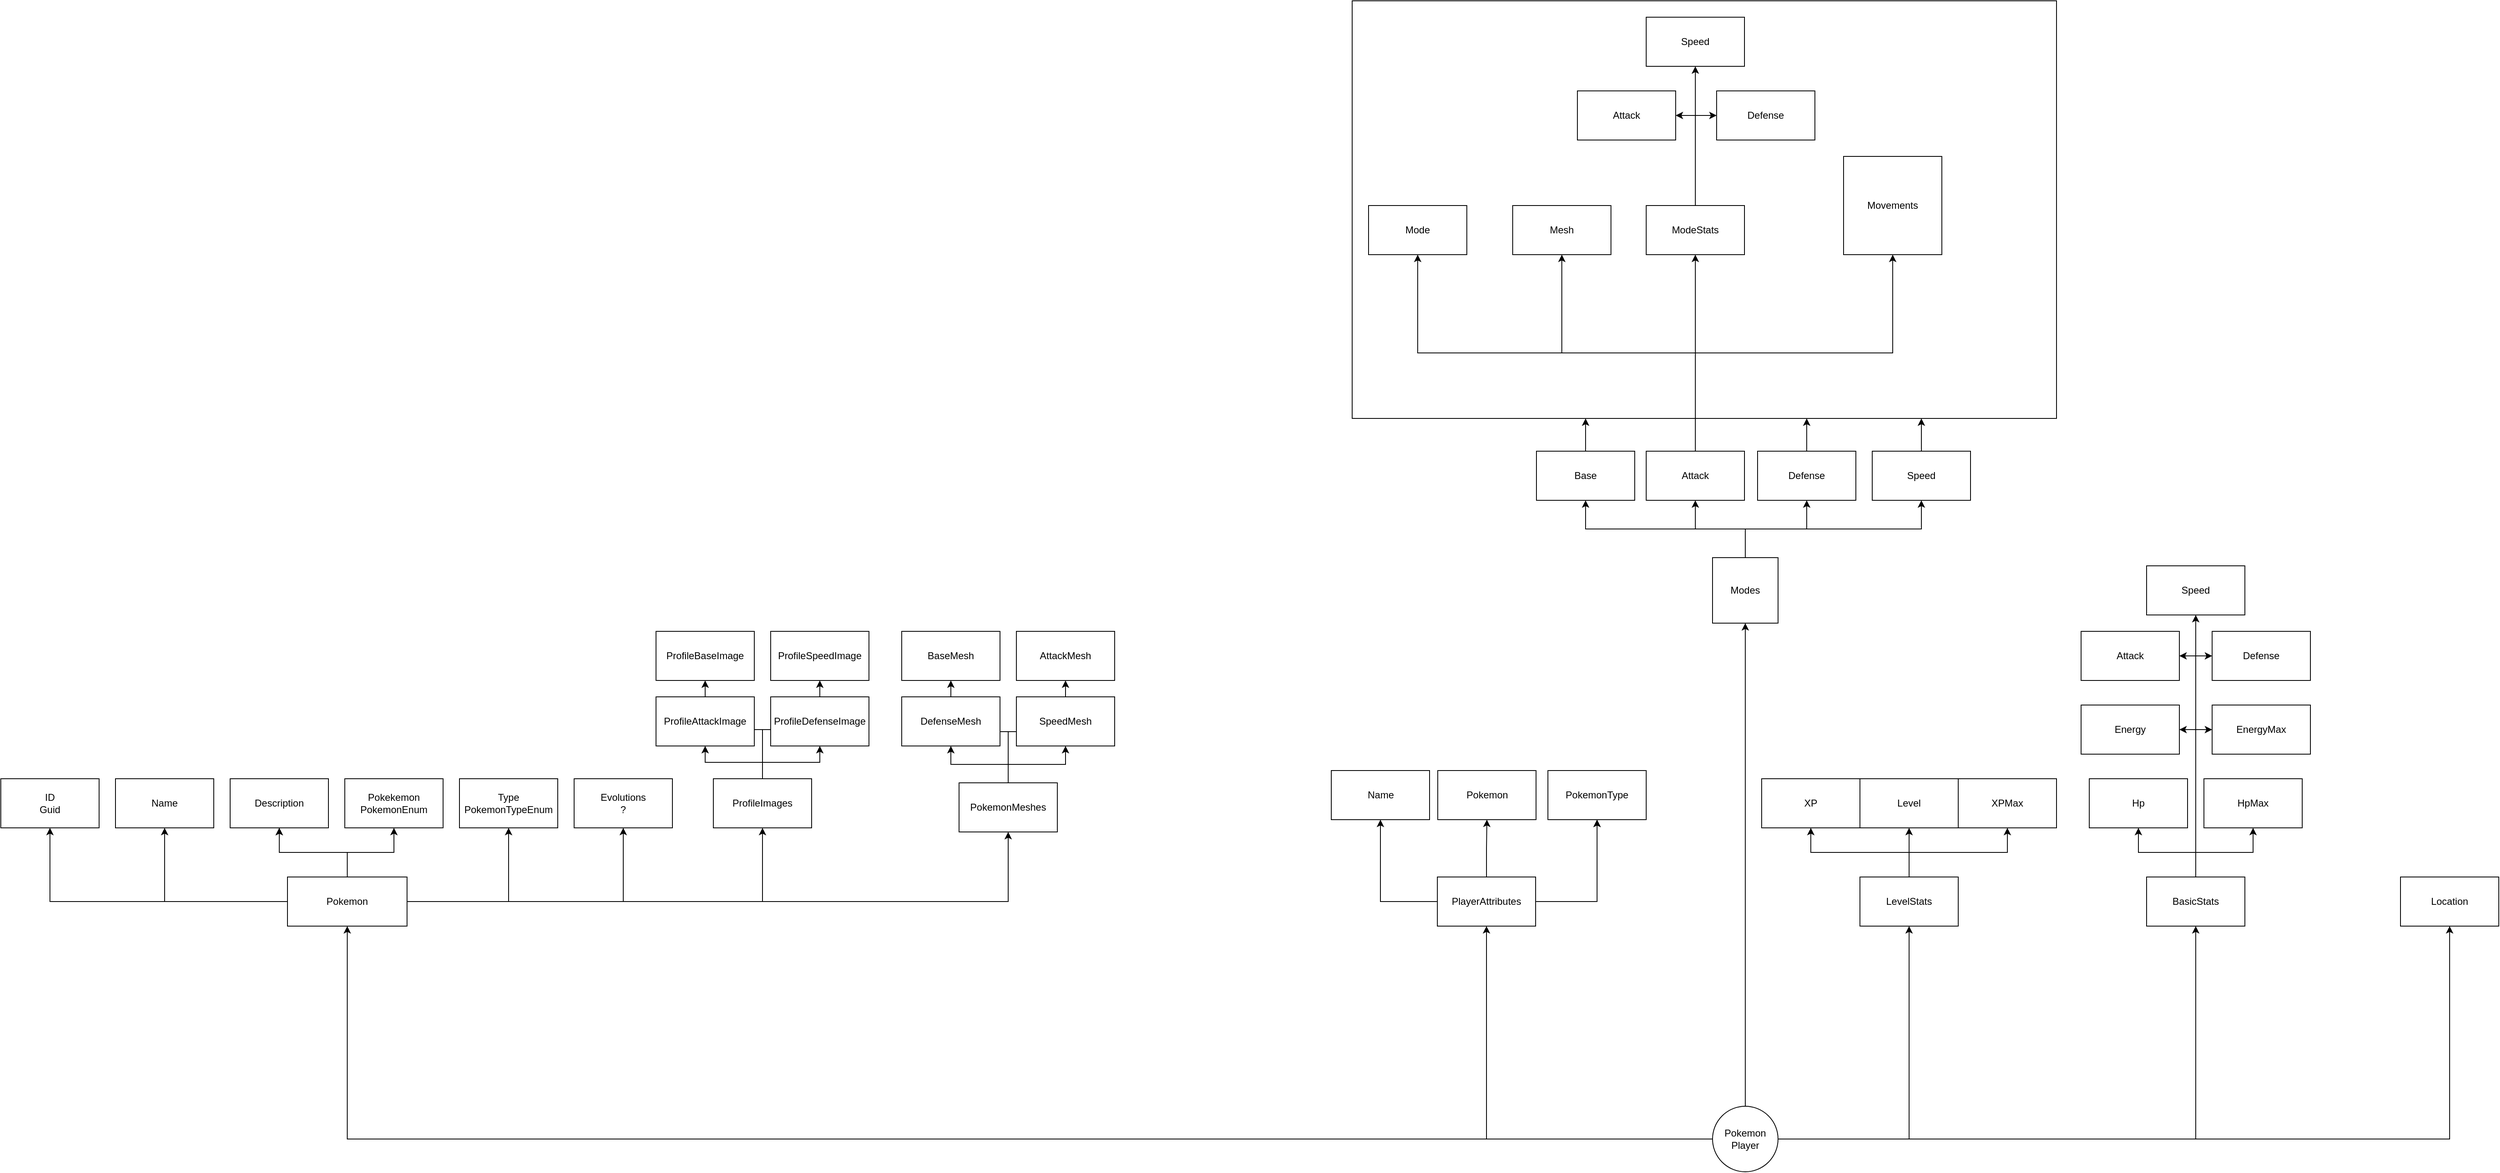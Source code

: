 <mxfile version="24.3.1" type="device">
  <diagram name="Page-1" id="B9voW5ncnK0YKJ4ArBj8">
    <mxGraphModel dx="3002" dy="2540" grid="1" gridSize="10" guides="1" tooltips="1" connect="1" arrows="1" fold="1" page="1" pageScale="1" pageWidth="827" pageHeight="1169" math="0" shadow="0">
      <root>
        <mxCell id="0" />
        <mxCell id="1" parent="0" />
        <mxCell id="HrmXleMLPZBCq29RgUVU-88" value="" style="rounded=0;whiteSpace=wrap;html=1;" parent="1" vertex="1">
          <mxGeometry x="80" y="-430" width="860" height="510" as="geometry" />
        </mxCell>
        <mxCell id="HrmXleMLPZBCq29RgUVU-9" style="edgeStyle=orthogonalEdgeStyle;rounded=0;orthogonalLoop=1;jettySize=auto;html=1;entryX=0.5;entryY=1;entryDx=0;entryDy=0;" parent="1" source="HrmXleMLPZBCq29RgUVU-2" target="HrmXleMLPZBCq29RgUVU-5" edge="1">
          <mxGeometry relative="1" as="geometry" />
        </mxCell>
        <mxCell id="HrmXleMLPZBCq29RgUVU-10" style="edgeStyle=orthogonalEdgeStyle;rounded=0;orthogonalLoop=1;jettySize=auto;html=1;exitX=0.5;exitY=0;exitDx=0;exitDy=0;" parent="1" source="HrmXleMLPZBCq29RgUVU-2" target="HrmXleMLPZBCq29RgUVU-6" edge="1">
          <mxGeometry relative="1" as="geometry" />
        </mxCell>
        <mxCell id="HrmXleMLPZBCq29RgUVU-11" style="edgeStyle=orthogonalEdgeStyle;rounded=0;orthogonalLoop=1;jettySize=auto;html=1;exitX=0.5;exitY=0;exitDx=0;exitDy=0;" parent="1" source="HrmXleMLPZBCq29RgUVU-2" target="HrmXleMLPZBCq29RgUVU-7" edge="1">
          <mxGeometry relative="1" as="geometry" />
        </mxCell>
        <mxCell id="HrmXleMLPZBCq29RgUVU-12" style="edgeStyle=orthogonalEdgeStyle;rounded=0;orthogonalLoop=1;jettySize=auto;html=1;exitX=0.5;exitY=0;exitDx=0;exitDy=0;entryX=0.5;entryY=1;entryDx=0;entryDy=0;" parent="1" source="HrmXleMLPZBCq29RgUVU-2" target="HrmXleMLPZBCq29RgUVU-4" edge="1">
          <mxGeometry relative="1" as="geometry" />
        </mxCell>
        <mxCell id="HrmXleMLPZBCq29RgUVU-2" value="&lt;div&gt;Modes&lt;/div&gt;" style="rounded=0;whiteSpace=wrap;html=1;" parent="1" vertex="1">
          <mxGeometry x="520" y="250" width="80" height="80" as="geometry" />
        </mxCell>
        <mxCell id="HrmXleMLPZBCq29RgUVU-13" style="edgeStyle=orthogonalEdgeStyle;rounded=0;orthogonalLoop=1;jettySize=auto;html=1;entryX=0.5;entryY=1;entryDx=0;entryDy=0;" parent="1" source="HrmXleMLPZBCq29RgUVU-3" target="HrmXleMLPZBCq29RgUVU-2" edge="1">
          <mxGeometry relative="1" as="geometry" />
        </mxCell>
        <mxCell id="HrmXleMLPZBCq29RgUVU-18" style="edgeStyle=orthogonalEdgeStyle;rounded=0;orthogonalLoop=1;jettySize=auto;html=1;exitX=1;exitY=0.5;exitDx=0;exitDy=0;" parent="1" source="HrmXleMLPZBCq29RgUVU-3" target="HrmXleMLPZBCq29RgUVU-17" edge="1">
          <mxGeometry relative="1" as="geometry" />
        </mxCell>
        <mxCell id="HrmXleMLPZBCq29RgUVU-25" style="edgeStyle=orthogonalEdgeStyle;rounded=0;orthogonalLoop=1;jettySize=auto;html=1;" parent="1" source="HrmXleMLPZBCq29RgUVU-3" target="HrmXleMLPZBCq29RgUVU-24" edge="1">
          <mxGeometry relative="1" as="geometry" />
        </mxCell>
        <mxCell id="HrmXleMLPZBCq29RgUVU-36" style="edgeStyle=orthogonalEdgeStyle;rounded=0;orthogonalLoop=1;jettySize=auto;html=1;" parent="1" source="HrmXleMLPZBCq29RgUVU-3" target="HrmXleMLPZBCq29RgUVU-35" edge="1">
          <mxGeometry relative="1" as="geometry" />
        </mxCell>
        <mxCell id="HrmXleMLPZBCq29RgUVU-71" style="edgeStyle=orthogonalEdgeStyle;rounded=0;orthogonalLoop=1;jettySize=auto;html=1;" parent="1" source="HrmXleMLPZBCq29RgUVU-3" target="HrmXleMLPZBCq29RgUVU-70" edge="1">
          <mxGeometry relative="1" as="geometry" />
        </mxCell>
        <mxCell id="x0lHwkU5bO4c8g3vtblC-34" style="edgeStyle=orthogonalEdgeStyle;rounded=0;orthogonalLoop=1;jettySize=auto;html=1;" edge="1" parent="1" source="HrmXleMLPZBCq29RgUVU-3" target="x0lHwkU5bO4c8g3vtblC-32">
          <mxGeometry relative="1" as="geometry" />
        </mxCell>
        <mxCell id="HrmXleMLPZBCq29RgUVU-3" value="&lt;div&gt;Pokemon&lt;/div&gt;&lt;div&gt;Player&lt;/div&gt;" style="ellipse;whiteSpace=wrap;html=1;aspect=fixed;" parent="1" vertex="1">
          <mxGeometry x="520" y="920" width="80" height="80" as="geometry" />
        </mxCell>
        <mxCell id="HrmXleMLPZBCq29RgUVU-87" style="edgeStyle=orthogonalEdgeStyle;rounded=0;orthogonalLoop=1;jettySize=auto;html=1;" parent="1" source="HrmXleMLPZBCq29RgUVU-4" edge="1">
          <mxGeometry relative="1" as="geometry">
            <mxPoint x="365" y="80" as="targetPoint" />
          </mxGeometry>
        </mxCell>
        <mxCell id="HrmXleMLPZBCq29RgUVU-4" value="&lt;div&gt;Base&lt;/div&gt;" style="rounded=0;whiteSpace=wrap;html=1;" parent="1" vertex="1">
          <mxGeometry x="305" y="120" width="120" height="60" as="geometry" />
        </mxCell>
        <mxCell id="HrmXleMLPZBCq29RgUVU-62" style="edgeStyle=orthogonalEdgeStyle;rounded=0;orthogonalLoop=1;jettySize=auto;html=1;" parent="1" source="HrmXleMLPZBCq29RgUVU-5" target="HrmXleMLPZBCq29RgUVU-61" edge="1">
          <mxGeometry relative="1" as="geometry" />
        </mxCell>
        <mxCell id="HrmXleMLPZBCq29RgUVU-76" style="edgeStyle=orthogonalEdgeStyle;rounded=0;orthogonalLoop=1;jettySize=auto;html=1;exitX=0.5;exitY=0;exitDx=0;exitDy=0;entryX=0.5;entryY=1;entryDx=0;entryDy=0;" parent="1" source="HrmXleMLPZBCq29RgUVU-5" target="HrmXleMLPZBCq29RgUVU-78" edge="1">
          <mxGeometry relative="1" as="geometry">
            <mxPoint x="750" y="-120" as="targetPoint" />
          </mxGeometry>
        </mxCell>
        <mxCell id="HrmXleMLPZBCq29RgUVU-77" style="edgeStyle=orthogonalEdgeStyle;rounded=0;orthogonalLoop=1;jettySize=auto;html=1;exitX=0.5;exitY=0;exitDx=0;exitDy=0;" parent="1" source="HrmXleMLPZBCq29RgUVU-5" target="HrmXleMLPZBCq29RgUVU-22" edge="1">
          <mxGeometry relative="1" as="geometry" />
        </mxCell>
        <mxCell id="HrmXleMLPZBCq29RgUVU-82" style="edgeStyle=orthogonalEdgeStyle;rounded=0;orthogonalLoop=1;jettySize=auto;html=1;" parent="1" source="HrmXleMLPZBCq29RgUVU-5" target="HrmXleMLPZBCq29RgUVU-79" edge="1">
          <mxGeometry relative="1" as="geometry">
            <Array as="points">
              <mxPoint x="499" />
              <mxPoint x="336" />
            </Array>
          </mxGeometry>
        </mxCell>
        <mxCell id="HrmXleMLPZBCq29RgUVU-5" value="&lt;div&gt;Attack&lt;/div&gt;" style="rounded=0;whiteSpace=wrap;html=1;" parent="1" vertex="1">
          <mxGeometry x="439" y="120" width="120" height="60" as="geometry" />
        </mxCell>
        <mxCell id="HrmXleMLPZBCq29RgUVU-84" style="edgeStyle=orthogonalEdgeStyle;rounded=0;orthogonalLoop=1;jettySize=auto;html=1;" parent="1" source="HrmXleMLPZBCq29RgUVU-6" edge="1">
          <mxGeometry relative="1" as="geometry">
            <mxPoint x="635" y="80" as="targetPoint" />
          </mxGeometry>
        </mxCell>
        <mxCell id="HrmXleMLPZBCq29RgUVU-6" value="&lt;div&gt;Defense&lt;/div&gt;" style="rounded=0;whiteSpace=wrap;html=1;" parent="1" vertex="1">
          <mxGeometry x="575" y="120" width="120" height="60" as="geometry" />
        </mxCell>
        <mxCell id="HrmXleMLPZBCq29RgUVU-85" style="edgeStyle=orthogonalEdgeStyle;rounded=0;orthogonalLoop=1;jettySize=auto;html=1;" parent="1" source="HrmXleMLPZBCq29RgUVU-7" edge="1">
          <mxGeometry relative="1" as="geometry">
            <mxPoint x="775" y="80" as="targetPoint" />
          </mxGeometry>
        </mxCell>
        <mxCell id="HrmXleMLPZBCq29RgUVU-7" value="&lt;div&gt;Speed&lt;/div&gt;" style="rounded=0;whiteSpace=wrap;html=1;" parent="1" vertex="1">
          <mxGeometry x="715" y="120" width="120" height="60" as="geometry" />
        </mxCell>
        <mxCell id="HrmXleMLPZBCq29RgUVU-15" value="&lt;div&gt;Name&lt;/div&gt;" style="rounded=0;whiteSpace=wrap;html=1;" parent="1" vertex="1">
          <mxGeometry x="-1430" y="520" width="120" height="60" as="geometry" />
        </mxCell>
        <mxCell id="HrmXleMLPZBCq29RgUVU-27" style="edgeStyle=orthogonalEdgeStyle;rounded=0;orthogonalLoop=1;jettySize=auto;html=1;entryX=0.5;entryY=1;entryDx=0;entryDy=0;" parent="1" source="HrmXleMLPZBCq29RgUVU-17" target="HrmXleMLPZBCq29RgUVU-26" edge="1">
          <mxGeometry relative="1" as="geometry" />
        </mxCell>
        <mxCell id="HrmXleMLPZBCq29RgUVU-29" style="edgeStyle=orthogonalEdgeStyle;rounded=0;orthogonalLoop=1;jettySize=auto;html=1;" parent="1" source="HrmXleMLPZBCq29RgUVU-17" target="HrmXleMLPZBCq29RgUVU-28" edge="1">
          <mxGeometry relative="1" as="geometry" />
        </mxCell>
        <mxCell id="HrmXleMLPZBCq29RgUVU-32" style="edgeStyle=orthogonalEdgeStyle;rounded=0;orthogonalLoop=1;jettySize=auto;html=1;" parent="1" source="HrmXleMLPZBCq29RgUVU-17" target="HrmXleMLPZBCq29RgUVU-31" edge="1">
          <mxGeometry relative="1" as="geometry" />
        </mxCell>
        <mxCell id="HrmXleMLPZBCq29RgUVU-17" value="&lt;div&gt;LevelStats&lt;/div&gt;" style="rounded=0;whiteSpace=wrap;html=1;" parent="1" vertex="1">
          <mxGeometry x="700" y="640" width="120" height="60" as="geometry" />
        </mxCell>
        <mxCell id="HrmXleMLPZBCq29RgUVU-22" value="Mode " style="rounded=0;whiteSpace=wrap;html=1;" parent="1" vertex="1">
          <mxGeometry x="100" y="-180" width="120" height="60" as="geometry" />
        </mxCell>
        <mxCell id="HrmXleMLPZBCq29RgUVU-50" style="edgeStyle=orthogonalEdgeStyle;rounded=0;orthogonalLoop=1;jettySize=auto;html=1;" parent="1" source="HrmXleMLPZBCq29RgUVU-24" target="HrmXleMLPZBCq29RgUVU-47" edge="1">
          <mxGeometry relative="1" as="geometry" />
        </mxCell>
        <mxCell id="HrmXleMLPZBCq29RgUVU-51" style="edgeStyle=orthogonalEdgeStyle;rounded=0;orthogonalLoop=1;jettySize=auto;html=1;entryX=0.5;entryY=1;entryDx=0;entryDy=0;" parent="1" source="HrmXleMLPZBCq29RgUVU-24" target="HrmXleMLPZBCq29RgUVU-46" edge="1">
          <mxGeometry relative="1" as="geometry" />
        </mxCell>
        <mxCell id="HrmXleMLPZBCq29RgUVU-52" style="edgeStyle=orthogonalEdgeStyle;rounded=0;orthogonalLoop=1;jettySize=auto;html=1;entryX=1;entryY=0.5;entryDx=0;entryDy=0;" parent="1" source="HrmXleMLPZBCq29RgUVU-24" target="HrmXleMLPZBCq29RgUVU-48" edge="1">
          <mxGeometry relative="1" as="geometry" />
        </mxCell>
        <mxCell id="HrmXleMLPZBCq29RgUVU-53" style="edgeStyle=orthogonalEdgeStyle;rounded=0;orthogonalLoop=1;jettySize=auto;html=1;entryX=0;entryY=0.5;entryDx=0;entryDy=0;" parent="1" source="HrmXleMLPZBCq29RgUVU-24" target="HrmXleMLPZBCq29RgUVU-49" edge="1">
          <mxGeometry relative="1" as="geometry" />
        </mxCell>
        <mxCell id="HrmXleMLPZBCq29RgUVU-57" style="edgeStyle=orthogonalEdgeStyle;rounded=0;orthogonalLoop=1;jettySize=auto;html=1;entryX=0.5;entryY=1;entryDx=0;entryDy=0;" parent="1" source="HrmXleMLPZBCq29RgUVU-24" target="HrmXleMLPZBCq29RgUVU-55" edge="1">
          <mxGeometry relative="1" as="geometry" />
        </mxCell>
        <mxCell id="HrmXleMLPZBCq29RgUVU-58" style="edgeStyle=orthogonalEdgeStyle;rounded=0;orthogonalLoop=1;jettySize=auto;html=1;entryX=1;entryY=0.5;entryDx=0;entryDy=0;" parent="1" source="HrmXleMLPZBCq29RgUVU-24" target="HrmXleMLPZBCq29RgUVU-54" edge="1">
          <mxGeometry relative="1" as="geometry" />
        </mxCell>
        <mxCell id="HrmXleMLPZBCq29RgUVU-59" style="edgeStyle=orthogonalEdgeStyle;rounded=0;orthogonalLoop=1;jettySize=auto;html=1;entryX=0;entryY=0.5;entryDx=0;entryDy=0;" parent="1" source="HrmXleMLPZBCq29RgUVU-24" target="HrmXleMLPZBCq29RgUVU-56" edge="1">
          <mxGeometry relative="1" as="geometry" />
        </mxCell>
        <mxCell id="HrmXleMLPZBCq29RgUVU-24" value="&lt;div&gt;BasicStats&lt;/div&gt;" style="rounded=0;whiteSpace=wrap;html=1;" parent="1" vertex="1">
          <mxGeometry x="1050" y="640" width="120" height="60" as="geometry" />
        </mxCell>
        <mxCell id="HrmXleMLPZBCq29RgUVU-26" value="Level" style="rounded=0;whiteSpace=wrap;html=1;" parent="1" vertex="1">
          <mxGeometry x="700" y="520" width="120" height="60" as="geometry" />
        </mxCell>
        <mxCell id="HrmXleMLPZBCq29RgUVU-28" value="XP" style="rounded=0;whiteSpace=wrap;html=1;" parent="1" vertex="1">
          <mxGeometry x="580" y="520" width="120" height="60" as="geometry" />
        </mxCell>
        <mxCell id="HrmXleMLPZBCq29RgUVU-31" value="XPMax" style="rounded=0;whiteSpace=wrap;html=1;" parent="1" vertex="1">
          <mxGeometry x="820" y="520" width="120" height="60" as="geometry" />
        </mxCell>
        <mxCell id="HrmXleMLPZBCq29RgUVU-33" value="Description" style="rounded=0;whiteSpace=wrap;html=1;" parent="1" vertex="1">
          <mxGeometry x="-1290" y="520" width="120" height="60" as="geometry" />
        </mxCell>
        <mxCell id="HrmXleMLPZBCq29RgUVU-37" style="edgeStyle=orthogonalEdgeStyle;rounded=0;orthogonalLoop=1;jettySize=auto;html=1;" parent="1" source="HrmXleMLPZBCq29RgUVU-35" target="HrmXleMLPZBCq29RgUVU-15" edge="1">
          <mxGeometry relative="1" as="geometry" />
        </mxCell>
        <mxCell id="HrmXleMLPZBCq29RgUVU-38" style="edgeStyle=orthogonalEdgeStyle;rounded=0;orthogonalLoop=1;jettySize=auto;html=1;entryX=0.5;entryY=1;entryDx=0;entryDy=0;" parent="1" source="HrmXleMLPZBCq29RgUVU-35" target="HrmXleMLPZBCq29RgUVU-33" edge="1">
          <mxGeometry relative="1" as="geometry" />
        </mxCell>
        <mxCell id="HrmXleMLPZBCq29RgUVU-42" style="edgeStyle=orthogonalEdgeStyle;rounded=0;orthogonalLoop=1;jettySize=auto;html=1;entryX=0.5;entryY=1;entryDx=0;entryDy=0;" parent="1" source="HrmXleMLPZBCq29RgUVU-35" target="HrmXleMLPZBCq29RgUVU-33" edge="1">
          <mxGeometry relative="1" as="geometry" />
        </mxCell>
        <mxCell id="x0lHwkU5bO4c8g3vtblC-2" style="edgeStyle=orthogonalEdgeStyle;rounded=0;orthogonalLoop=1;jettySize=auto;html=1;entryX=0.5;entryY=1;entryDx=0;entryDy=0;" edge="1" parent="1" source="HrmXleMLPZBCq29RgUVU-35" target="x0lHwkU5bO4c8g3vtblC-1">
          <mxGeometry relative="1" as="geometry" />
        </mxCell>
        <mxCell id="x0lHwkU5bO4c8g3vtblC-3" style="edgeStyle=orthogonalEdgeStyle;rounded=0;orthogonalLoop=1;jettySize=auto;html=1;entryX=0.5;entryY=1;entryDx=0;entryDy=0;" edge="1" parent="1" source="HrmXleMLPZBCq29RgUVU-35" target="HrmXleMLPZBCq29RgUVU-39">
          <mxGeometry relative="1" as="geometry" />
        </mxCell>
        <mxCell id="x0lHwkU5bO4c8g3vtblC-5" style="edgeStyle=orthogonalEdgeStyle;rounded=0;orthogonalLoop=1;jettySize=auto;html=1;" edge="1" parent="1" source="HrmXleMLPZBCq29RgUVU-35" target="x0lHwkU5bO4c8g3vtblC-4">
          <mxGeometry relative="1" as="geometry" />
        </mxCell>
        <mxCell id="x0lHwkU5bO4c8g3vtblC-6" style="edgeStyle=orthogonalEdgeStyle;rounded=0;orthogonalLoop=1;jettySize=auto;html=1;" edge="1" parent="1" source="HrmXleMLPZBCq29RgUVU-35" target="HrmXleMLPZBCq29RgUVU-44">
          <mxGeometry relative="1" as="geometry" />
        </mxCell>
        <mxCell id="x0lHwkU5bO4c8g3vtblC-16" style="edgeStyle=orthogonalEdgeStyle;rounded=0;orthogonalLoop=1;jettySize=auto;html=1;entryX=0.5;entryY=1;entryDx=0;entryDy=0;" edge="1" parent="1" source="HrmXleMLPZBCq29RgUVU-35" target="x0lHwkU5bO4c8g3vtblC-7">
          <mxGeometry relative="1" as="geometry" />
        </mxCell>
        <mxCell id="x0lHwkU5bO4c8g3vtblC-18" style="edgeStyle=orthogonalEdgeStyle;rounded=0;orthogonalLoop=1;jettySize=auto;html=1;" edge="1" parent="1" source="HrmXleMLPZBCq29RgUVU-35" target="x0lHwkU5bO4c8g3vtblC-17">
          <mxGeometry relative="1" as="geometry" />
        </mxCell>
        <mxCell id="HrmXleMLPZBCq29RgUVU-35" value="&lt;div&gt;Pokemon&lt;/div&gt;" style="rounded=0;whiteSpace=wrap;html=1;" parent="1" vertex="1">
          <mxGeometry x="-1220" y="640" width="146" height="60" as="geometry" />
        </mxCell>
        <mxCell id="HrmXleMLPZBCq29RgUVU-39" value="&lt;div&gt;Type&lt;/div&gt;&lt;div&gt;PokemonTypeEnum&lt;br&gt;&lt;/div&gt;" style="rounded=0;whiteSpace=wrap;html=1;" parent="1" vertex="1">
          <mxGeometry x="-1010" y="520" width="120" height="60" as="geometry" />
        </mxCell>
        <mxCell id="HrmXleMLPZBCq29RgUVU-44" value="&lt;div&gt;Evolutions&lt;/div&gt;&lt;div&gt;?&lt;/div&gt;" style="rounded=0;whiteSpace=wrap;html=1;" parent="1" vertex="1">
          <mxGeometry x="-870" y="520" width="120" height="60" as="geometry" />
        </mxCell>
        <mxCell id="HrmXleMLPZBCq29RgUVU-46" value="Hp" style="rounded=0;whiteSpace=wrap;html=1;" parent="1" vertex="1">
          <mxGeometry x="980" y="520" width="120" height="60" as="geometry" />
        </mxCell>
        <mxCell id="HrmXleMLPZBCq29RgUVU-47" value="HpMax" style="whiteSpace=wrap;html=1;" parent="1" vertex="1">
          <mxGeometry x="1120" y="520" width="120" height="60" as="geometry" />
        </mxCell>
        <mxCell id="HrmXleMLPZBCq29RgUVU-48" value="Energy" style="rounded=0;whiteSpace=wrap;html=1;" parent="1" vertex="1">
          <mxGeometry x="970" y="430" width="120" height="60" as="geometry" />
        </mxCell>
        <mxCell id="HrmXleMLPZBCq29RgUVU-49" value="EnergyMax" style="rounded=0;whiteSpace=wrap;html=1;" parent="1" vertex="1">
          <mxGeometry x="1130" y="430" width="120" height="60" as="geometry" />
        </mxCell>
        <mxCell id="HrmXleMLPZBCq29RgUVU-54" value="Attack" style="rounded=0;whiteSpace=wrap;html=1;" parent="1" vertex="1">
          <mxGeometry x="970" y="340" width="120" height="60" as="geometry" />
        </mxCell>
        <mxCell id="HrmXleMLPZBCq29RgUVU-55" value="Speed" style="rounded=0;whiteSpace=wrap;html=1;" parent="1" vertex="1">
          <mxGeometry x="1050" y="260" width="120" height="60" as="geometry" />
        </mxCell>
        <mxCell id="HrmXleMLPZBCq29RgUVU-56" value="&lt;div&gt;Defense&lt;/div&gt;" style="rounded=0;whiteSpace=wrap;html=1;" parent="1" vertex="1">
          <mxGeometry x="1130" y="340" width="120" height="60" as="geometry" />
        </mxCell>
        <mxCell id="HrmXleMLPZBCq29RgUVU-67" style="edgeStyle=orthogonalEdgeStyle;rounded=0;orthogonalLoop=1;jettySize=auto;html=1;entryX=1;entryY=0.5;entryDx=0;entryDy=0;" parent="1" source="HrmXleMLPZBCq29RgUVU-61" target="HrmXleMLPZBCq29RgUVU-64" edge="1">
          <mxGeometry relative="1" as="geometry" />
        </mxCell>
        <mxCell id="HrmXleMLPZBCq29RgUVU-68" style="edgeStyle=orthogonalEdgeStyle;rounded=0;orthogonalLoop=1;jettySize=auto;html=1;entryX=0;entryY=0.5;entryDx=0;entryDy=0;" parent="1" source="HrmXleMLPZBCq29RgUVU-61" target="HrmXleMLPZBCq29RgUVU-65" edge="1">
          <mxGeometry relative="1" as="geometry" />
        </mxCell>
        <mxCell id="HrmXleMLPZBCq29RgUVU-69" style="edgeStyle=orthogonalEdgeStyle;rounded=0;orthogonalLoop=1;jettySize=auto;html=1;" parent="1" source="HrmXleMLPZBCq29RgUVU-61" target="HrmXleMLPZBCq29RgUVU-66" edge="1">
          <mxGeometry relative="1" as="geometry" />
        </mxCell>
        <mxCell id="HrmXleMLPZBCq29RgUVU-61" value="&lt;div&gt;ModeStats&lt;/div&gt;" style="rounded=0;whiteSpace=wrap;html=1;" parent="1" vertex="1">
          <mxGeometry x="439" y="-180" width="120" height="60" as="geometry" />
        </mxCell>
        <mxCell id="HrmXleMLPZBCq29RgUVU-64" value="Attack" style="rounded=0;whiteSpace=wrap;html=1;" parent="1" vertex="1">
          <mxGeometry x="355" y="-320" width="120" height="60" as="geometry" />
        </mxCell>
        <mxCell id="HrmXleMLPZBCq29RgUVU-65" value="Defense" style="rounded=0;whiteSpace=wrap;html=1;" parent="1" vertex="1">
          <mxGeometry x="525" y="-320" width="120" height="60" as="geometry" />
        </mxCell>
        <mxCell id="HrmXleMLPZBCq29RgUVU-66" value="&lt;div&gt;Speed&lt;/div&gt;" style="rounded=0;whiteSpace=wrap;html=1;" parent="1" vertex="1">
          <mxGeometry x="439" y="-410" width="120" height="60" as="geometry" />
        </mxCell>
        <mxCell id="x0lHwkU5bO4c8g3vtblC-29" style="edgeStyle=orthogonalEdgeStyle;rounded=0;orthogonalLoop=1;jettySize=auto;html=1;" edge="1" parent="1" source="HrmXleMLPZBCq29RgUVU-70" target="x0lHwkU5bO4c8g3vtblC-28">
          <mxGeometry relative="1" as="geometry" />
        </mxCell>
        <mxCell id="x0lHwkU5bO4c8g3vtblC-31" style="edgeStyle=orthogonalEdgeStyle;rounded=0;orthogonalLoop=1;jettySize=auto;html=1;entryX=0.5;entryY=1;entryDx=0;entryDy=0;" edge="1" parent="1" source="HrmXleMLPZBCq29RgUVU-70" target="x0lHwkU5bO4c8g3vtblC-30">
          <mxGeometry relative="1" as="geometry" />
        </mxCell>
        <mxCell id="x0lHwkU5bO4c8g3vtblC-35" style="edgeStyle=orthogonalEdgeStyle;rounded=0;orthogonalLoop=1;jettySize=auto;html=1;entryX=0.5;entryY=1;entryDx=0;entryDy=0;" edge="1" parent="1" source="HrmXleMLPZBCq29RgUVU-70" target="x0lHwkU5bO4c8g3vtblC-30">
          <mxGeometry relative="1" as="geometry" />
        </mxCell>
        <mxCell id="x0lHwkU5bO4c8g3vtblC-36" style="edgeStyle=orthogonalEdgeStyle;rounded=0;orthogonalLoop=1;jettySize=auto;html=1;entryX=0.5;entryY=1;entryDx=0;entryDy=0;" edge="1" parent="1" source="HrmXleMLPZBCq29RgUVU-70" target="HrmXleMLPZBCq29RgUVU-72">
          <mxGeometry relative="1" as="geometry" />
        </mxCell>
        <mxCell id="HrmXleMLPZBCq29RgUVU-70" value="PlayerAttributes" style="rounded=0;whiteSpace=wrap;html=1;" parent="1" vertex="1">
          <mxGeometry x="184" y="640" width="120" height="60" as="geometry" />
        </mxCell>
        <mxCell id="HrmXleMLPZBCq29RgUVU-72" value="Name" style="rounded=0;whiteSpace=wrap;html=1;" parent="1" vertex="1">
          <mxGeometry x="54.5" y="510" width="120" height="60" as="geometry" />
        </mxCell>
        <mxCell id="HrmXleMLPZBCq29RgUVU-78" value="&lt;div&gt;Movements&lt;/div&gt;" style="whiteSpace=wrap;html=1;aspect=fixed;" parent="1" vertex="1">
          <mxGeometry x="680" y="-240" width="120" height="120" as="geometry" />
        </mxCell>
        <mxCell id="HrmXleMLPZBCq29RgUVU-79" value="Mesh" style="rounded=0;whiteSpace=wrap;html=1;" parent="1" vertex="1">
          <mxGeometry x="276" y="-180" width="120" height="60" as="geometry" />
        </mxCell>
        <mxCell id="x0lHwkU5bO4c8g3vtblC-1" value="&lt;div&gt;ID&lt;/div&gt;&lt;div&gt;Guid&lt;br&gt;&lt;/div&gt;" style="rounded=0;whiteSpace=wrap;html=1;" vertex="1" parent="1">
          <mxGeometry x="-1570" y="520" width="120" height="60" as="geometry" />
        </mxCell>
        <mxCell id="x0lHwkU5bO4c8g3vtblC-4" value="Pokekemon&lt;br&gt;PokemonEnum" style="rounded=0;whiteSpace=wrap;html=1;" vertex="1" parent="1">
          <mxGeometry x="-1150" y="520" width="120" height="60" as="geometry" />
        </mxCell>
        <mxCell id="x0lHwkU5bO4c8g3vtblC-9" style="edgeStyle=orthogonalEdgeStyle;rounded=0;orthogonalLoop=1;jettySize=auto;html=1;" edge="1" parent="1" source="x0lHwkU5bO4c8g3vtblC-7" target="x0lHwkU5bO4c8g3vtblC-8">
          <mxGeometry relative="1" as="geometry" />
        </mxCell>
        <mxCell id="x0lHwkU5bO4c8g3vtblC-11" style="edgeStyle=orthogonalEdgeStyle;rounded=0;orthogonalLoop=1;jettySize=auto;html=1;" edge="1" parent="1" source="x0lHwkU5bO4c8g3vtblC-7" target="x0lHwkU5bO4c8g3vtblC-10">
          <mxGeometry relative="1" as="geometry" />
        </mxCell>
        <mxCell id="x0lHwkU5bO4c8g3vtblC-13" style="edgeStyle=orthogonalEdgeStyle;rounded=0;orthogonalLoop=1;jettySize=auto;html=1;entryX=0.5;entryY=1;entryDx=0;entryDy=0;" edge="1" parent="1" source="x0lHwkU5bO4c8g3vtblC-7" target="x0lHwkU5bO4c8g3vtblC-12">
          <mxGeometry relative="1" as="geometry" />
        </mxCell>
        <mxCell id="x0lHwkU5bO4c8g3vtblC-15" style="edgeStyle=orthogonalEdgeStyle;rounded=0;orthogonalLoop=1;jettySize=auto;html=1;" edge="1" parent="1" source="x0lHwkU5bO4c8g3vtblC-7" target="x0lHwkU5bO4c8g3vtblC-14">
          <mxGeometry relative="1" as="geometry" />
        </mxCell>
        <mxCell id="x0lHwkU5bO4c8g3vtblC-7" value="&lt;div&gt;ProfileImages&lt;/div&gt;" style="rounded=0;whiteSpace=wrap;html=1;" vertex="1" parent="1">
          <mxGeometry x="-700" y="520" width="120" height="60" as="geometry" />
        </mxCell>
        <mxCell id="x0lHwkU5bO4c8g3vtblC-8" value="ProfileBaseImage" style="rounded=0;whiteSpace=wrap;html=1;" vertex="1" parent="1">
          <mxGeometry x="-770" y="340" width="120" height="60" as="geometry" />
        </mxCell>
        <mxCell id="x0lHwkU5bO4c8g3vtblC-10" value="ProfileAttackImage" style="rounded=0;whiteSpace=wrap;html=1;" vertex="1" parent="1">
          <mxGeometry x="-770" y="420" width="120" height="60" as="geometry" />
        </mxCell>
        <mxCell id="x0lHwkU5bO4c8g3vtblC-12" value="&lt;div&gt;ProfileDefenseImage&lt;/div&gt;" style="rounded=0;whiteSpace=wrap;html=1;" vertex="1" parent="1">
          <mxGeometry x="-630" y="420" width="120" height="60" as="geometry" />
        </mxCell>
        <mxCell id="x0lHwkU5bO4c8g3vtblC-14" value="ProfileSpeedImage" style="rounded=0;whiteSpace=wrap;html=1;" vertex="1" parent="1">
          <mxGeometry x="-630" y="340" width="120" height="60" as="geometry" />
        </mxCell>
        <mxCell id="x0lHwkU5bO4c8g3vtblC-23" style="edgeStyle=orthogonalEdgeStyle;rounded=0;orthogonalLoop=1;jettySize=auto;html=1;" edge="1" parent="1" source="x0lHwkU5bO4c8g3vtblC-17" target="x0lHwkU5bO4c8g3vtblC-21">
          <mxGeometry relative="1" as="geometry" />
        </mxCell>
        <mxCell id="x0lHwkU5bO4c8g3vtblC-24" style="edgeStyle=orthogonalEdgeStyle;rounded=0;orthogonalLoop=1;jettySize=auto;html=1;entryX=0.5;entryY=1;entryDx=0;entryDy=0;" edge="1" parent="1" source="x0lHwkU5bO4c8g3vtblC-17" target="x0lHwkU5bO4c8g3vtblC-22">
          <mxGeometry relative="1" as="geometry" />
        </mxCell>
        <mxCell id="x0lHwkU5bO4c8g3vtblC-25" style="edgeStyle=orthogonalEdgeStyle;rounded=0;orthogonalLoop=1;jettySize=auto;html=1;entryX=0.5;entryY=1;entryDx=0;entryDy=0;" edge="1" parent="1" source="x0lHwkU5bO4c8g3vtblC-17" target="x0lHwkU5bO4c8g3vtblC-19">
          <mxGeometry relative="1" as="geometry" />
        </mxCell>
        <mxCell id="x0lHwkU5bO4c8g3vtblC-26" style="edgeStyle=orthogonalEdgeStyle;rounded=0;orthogonalLoop=1;jettySize=auto;html=1;" edge="1" parent="1" source="x0lHwkU5bO4c8g3vtblC-17" target="x0lHwkU5bO4c8g3vtblC-20">
          <mxGeometry relative="1" as="geometry" />
        </mxCell>
        <mxCell id="x0lHwkU5bO4c8g3vtblC-17" value="&lt;div&gt;PokemonMeshes&lt;/div&gt;" style="rounded=0;whiteSpace=wrap;html=1;" vertex="1" parent="1">
          <mxGeometry x="-400" y="525" width="120" height="60" as="geometry" />
        </mxCell>
        <mxCell id="x0lHwkU5bO4c8g3vtblC-19" value="BaseMesh" style="rounded=0;whiteSpace=wrap;html=1;" vertex="1" parent="1">
          <mxGeometry x="-470" y="340" width="120" height="60" as="geometry" />
        </mxCell>
        <mxCell id="x0lHwkU5bO4c8g3vtblC-20" value="DefenseMesh" style="rounded=0;whiteSpace=wrap;html=1;" vertex="1" parent="1">
          <mxGeometry x="-470" y="420" width="120" height="60" as="geometry" />
        </mxCell>
        <mxCell id="x0lHwkU5bO4c8g3vtblC-21" value="SpeedMesh" style="rounded=0;whiteSpace=wrap;html=1;" vertex="1" parent="1">
          <mxGeometry x="-330" y="420" width="120" height="60" as="geometry" />
        </mxCell>
        <mxCell id="x0lHwkU5bO4c8g3vtblC-22" value="AttackMesh" style="rounded=0;whiteSpace=wrap;html=1;" vertex="1" parent="1">
          <mxGeometry x="-330" y="340" width="120" height="60" as="geometry" />
        </mxCell>
        <mxCell id="x0lHwkU5bO4c8g3vtblC-28" value="&lt;div&gt;Pokemon&lt;/div&gt;" style="rounded=0;whiteSpace=wrap;html=1;" vertex="1" parent="1">
          <mxGeometry x="184.5" y="510" width="120" height="60" as="geometry" />
        </mxCell>
        <mxCell id="x0lHwkU5bO4c8g3vtblC-30" value="&lt;div&gt;PokemonType&lt;/div&gt;" style="rounded=0;whiteSpace=wrap;html=1;" vertex="1" parent="1">
          <mxGeometry x="319" y="510" width="120" height="60" as="geometry" />
        </mxCell>
        <mxCell id="x0lHwkU5bO4c8g3vtblC-32" value="Location" style="rounded=0;whiteSpace=wrap;html=1;" vertex="1" parent="1">
          <mxGeometry x="1360" y="640" width="120" height="60" as="geometry" />
        </mxCell>
      </root>
    </mxGraphModel>
  </diagram>
</mxfile>
